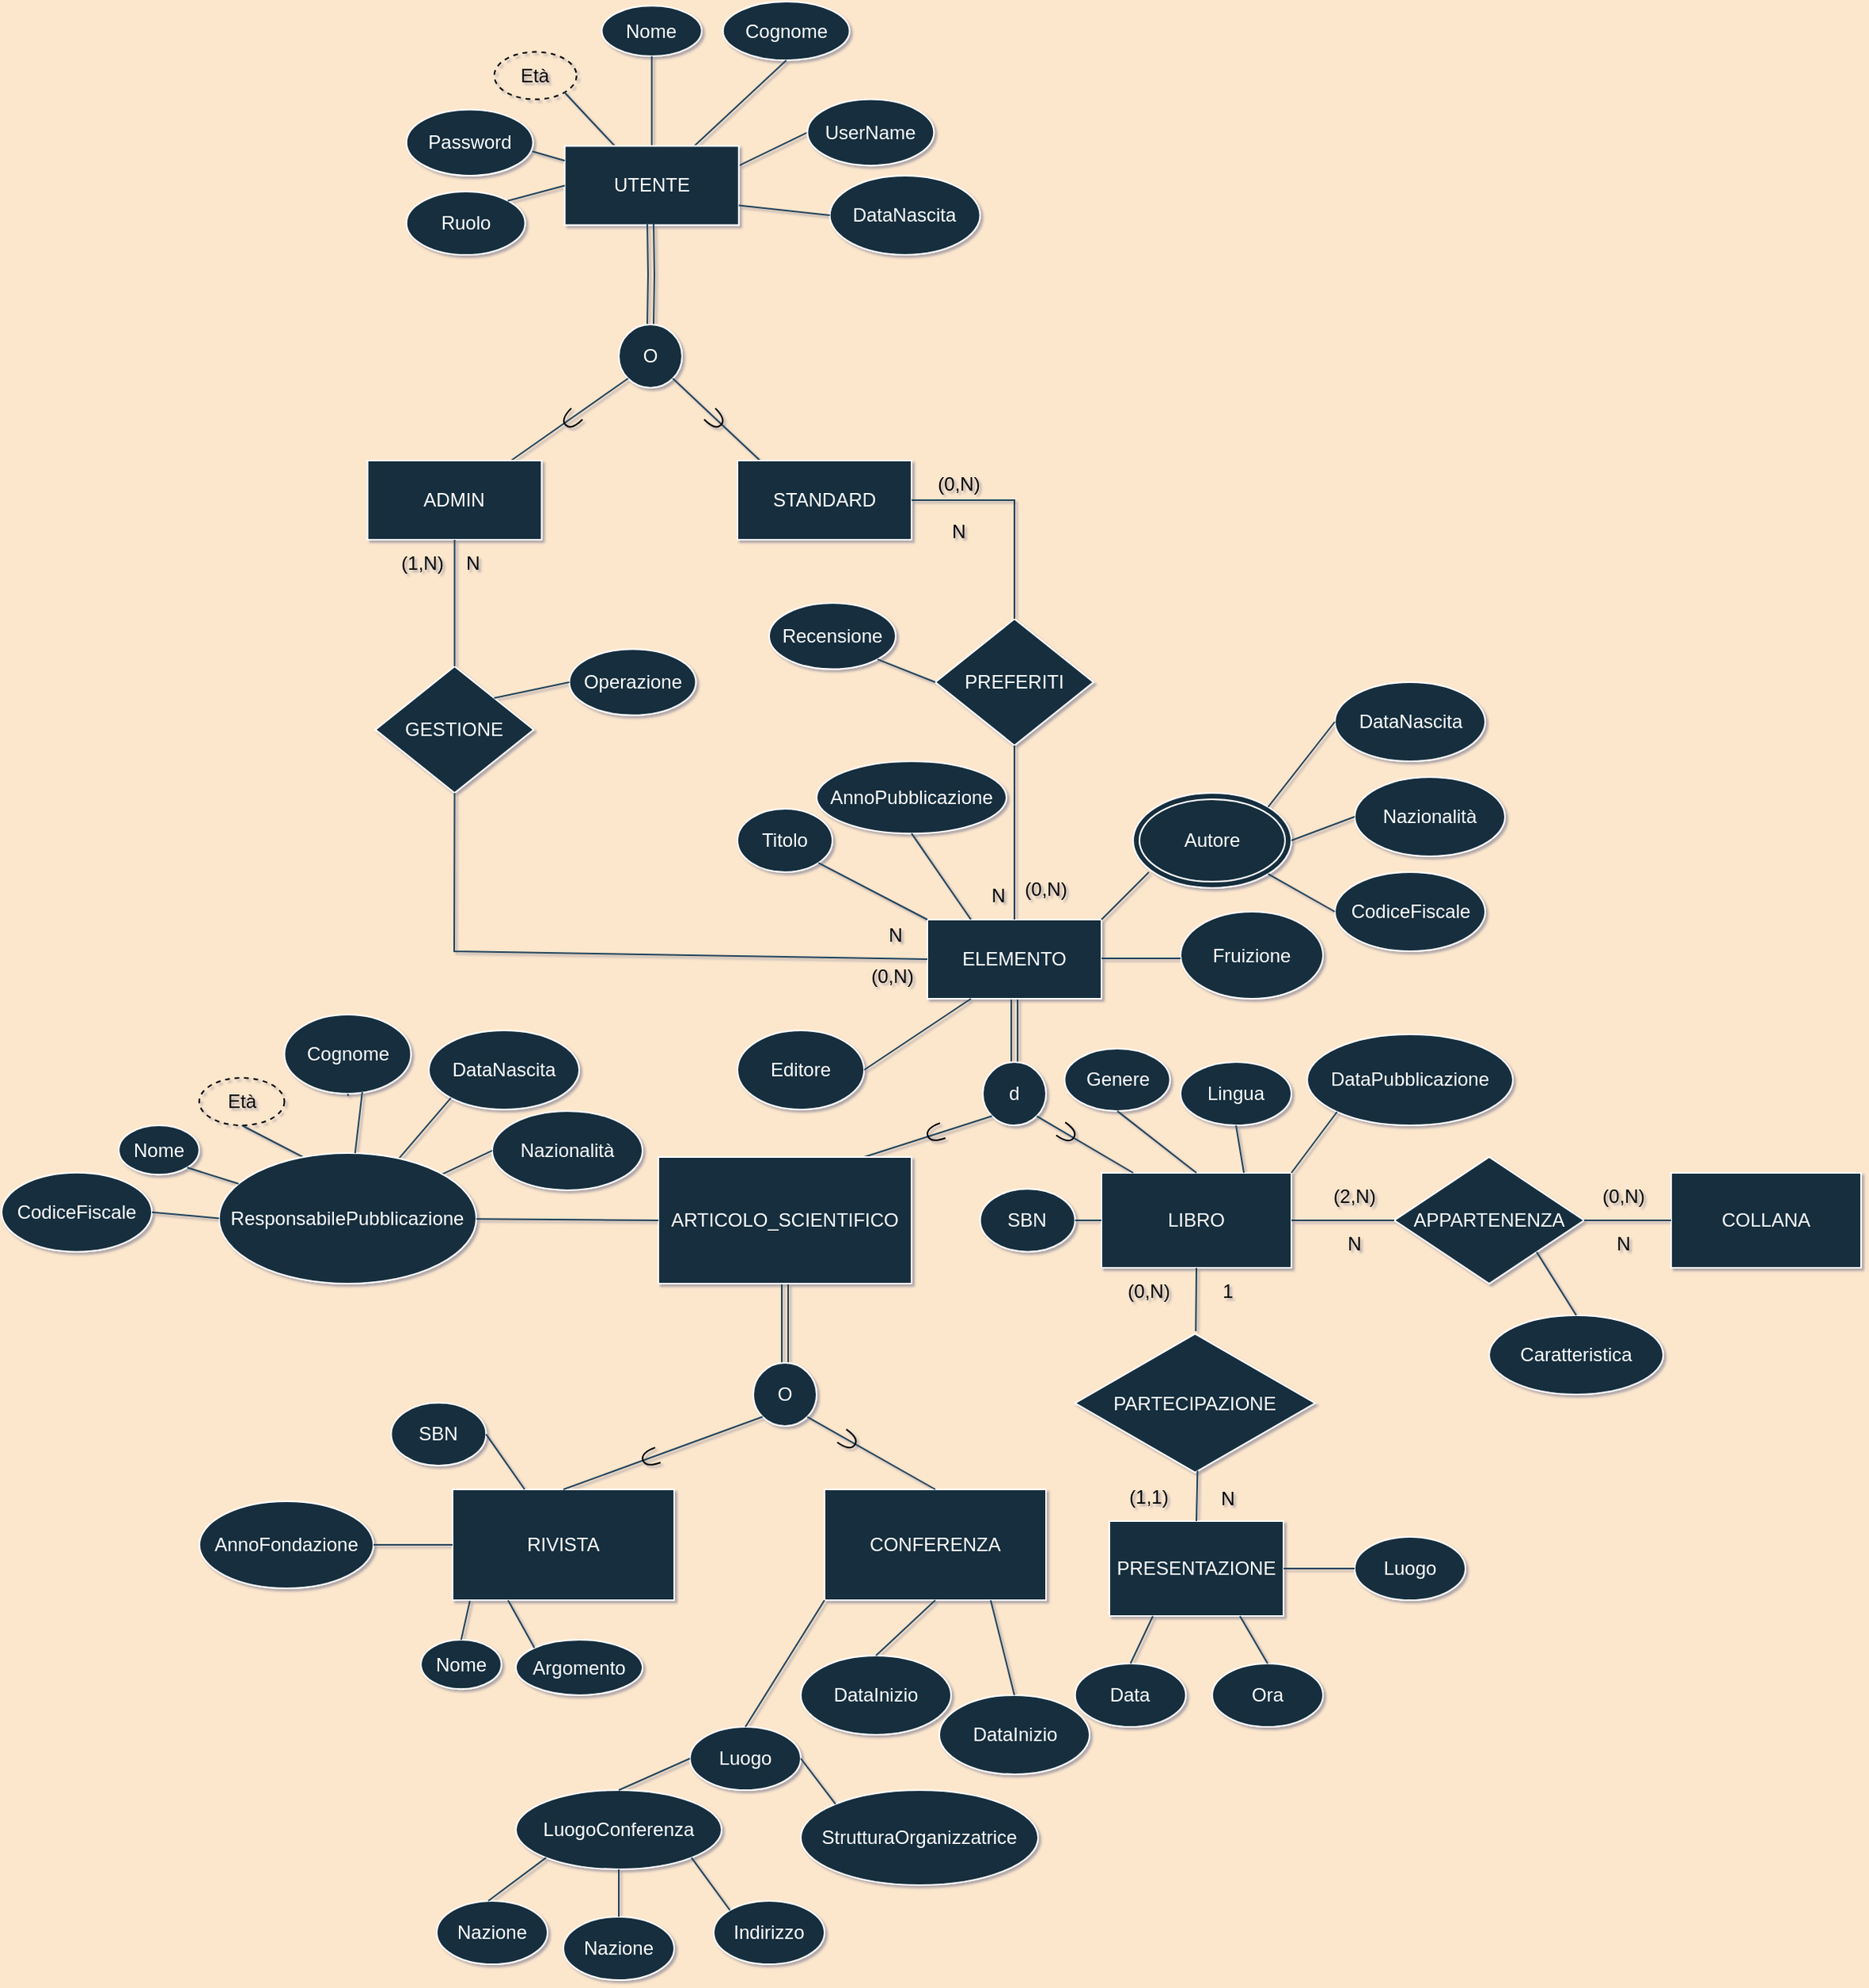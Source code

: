 <mxfile version="20.6.0" type="github">
  <diagram id="M-CdDoBV60Qnlm4ifn4K" name="Pagina-1">
    <mxGraphModel dx="2309" dy="1780" grid="1" gridSize="10" guides="1" tooltips="1" connect="1" arrows="1" fold="1" page="1" pageScale="1" pageWidth="827" pageHeight="1169" background="#FCE7CD" math="0" shadow="1">
      <root>
        <mxCell id="0" />
        <mxCell id="1" parent="0" />
        <mxCell id="KIYsPXz1NXXI_963rC55-44" style="edgeStyle=orthogonalEdgeStyle;shape=link;rounded=0;orthogonalLoop=1;jettySize=auto;html=1;exitX=0.5;exitY=1;exitDx=0;exitDy=0;labelBackgroundColor=#FCE7CD;strokeColor=#23445D;" parent="1" source="KIYsPXz1NXXI_963rC55-1" edge="1">
          <mxGeometry relative="1" as="geometry">
            <mxPoint x="80" y="230.0" as="targetPoint" />
          </mxGeometry>
        </mxCell>
        <mxCell id="KIYsPXz1NXXI_963rC55-1" value="ELEMENTO" style="rounded=0;whiteSpace=wrap;html=1;fillColor=#182E3E;strokeColor=#FFFFFF;fontColor=#FFFFFF;" parent="1" vertex="1">
          <mxGeometry x="25" y="140" width="110" height="50" as="geometry" />
        </mxCell>
        <mxCell id="KIYsPXz1NXXI_963rC55-2" value="ARTICOLO_SCIENTIFICO" style="rounded=0;whiteSpace=wrap;html=1;fillColor=#182E3E;strokeColor=#FFFFFF;fontColor=#FFFFFF;" parent="1" vertex="1">
          <mxGeometry x="-145" y="290" width="160" height="80" as="geometry" />
        </mxCell>
        <mxCell id="KIYsPXz1NXXI_963rC55-3" value="LIBRO" style="rounded=0;whiteSpace=wrap;html=1;fillColor=#182E3E;strokeColor=#FFFFFF;fontColor=#FFFFFF;" parent="1" vertex="1">
          <mxGeometry x="135" y="300" width="120" height="60" as="geometry" />
        </mxCell>
        <mxCell id="KIYsPXz1NXXI_963rC55-4" value="Titolo" style="ellipse;whiteSpace=wrap;html=1;fillColor=#182E3E;strokeColor=#FFFFFF;fontColor=#FFFFFF;" parent="1" vertex="1">
          <mxGeometry x="-95" y="70" width="60" height="40" as="geometry" />
        </mxCell>
        <mxCell id="KIYsPXz1NXXI_963rC55-8" value="" style="endArrow=none;html=1;rounded=0;exitX=1;exitY=1;exitDx=0;exitDy=0;labelBackgroundColor=#FCE7CD;strokeColor=#23445D;entryX=0;entryY=0;entryDx=0;entryDy=0;" parent="1" source="KIYsPXz1NXXI_963rC55-4" target="KIYsPXz1NXXI_963rC55-1" edge="1">
          <mxGeometry width="50" height="50" relative="1" as="geometry">
            <mxPoint x="35" y="120" as="sourcePoint" />
            <mxPoint x="85" y="70" as="targetPoint" />
          </mxGeometry>
        </mxCell>
        <mxCell id="KIYsPXz1NXXI_963rC55-9" value="AnnoPubblicazione" style="ellipse;whiteSpace=wrap;html=1;fillColor=#182E3E;strokeColor=#FFFFFF;fontColor=#FFFFFF;" parent="1" vertex="1">
          <mxGeometry x="-45" y="40" width="120" height="45.58" as="geometry" />
        </mxCell>
        <mxCell id="KIYsPXz1NXXI_963rC55-11" value="" style="endArrow=none;html=1;rounded=0;entryX=0.5;entryY=1;entryDx=0;entryDy=0;labelBackgroundColor=#FCE7CD;strokeColor=#23445D;exitX=0.25;exitY=0;exitDx=0;exitDy=0;" parent="1" source="KIYsPXz1NXXI_963rC55-1" target="KIYsPXz1NXXI_963rC55-9" edge="1">
          <mxGeometry width="50" height="50" relative="1" as="geometry">
            <mxPoint x="75" y="140" as="sourcePoint" />
            <mxPoint x="125" y="90" as="targetPoint" />
          </mxGeometry>
        </mxCell>
        <mxCell id="KIYsPXz1NXXI_963rC55-12" value="Autore" style="ellipse;shape=doubleEllipse;whiteSpace=wrap;html=1;fillColor=#182E3E;strokeColor=#FFFFFF;fontColor=#FFFFFF;" parent="1" vertex="1">
          <mxGeometry x="155" y="60" width="100" height="60" as="geometry" />
        </mxCell>
        <mxCell id="KIYsPXz1NXXI_963rC55-13" value="" style="endArrow=none;html=1;rounded=0;labelBackgroundColor=#FCE7CD;strokeColor=#23445D;" parent="1" edge="1">
          <mxGeometry width="50" height="50" relative="1" as="geometry">
            <mxPoint x="135" y="140" as="sourcePoint" />
            <mxPoint x="165" y="110" as="targetPoint" />
          </mxGeometry>
        </mxCell>
        <mxCell id="KIYsPXz1NXXI_963rC55-14" value="Nome" style="ellipse;whiteSpace=wrap;html=1;fillColor=#182E3E;strokeColor=#FFFFFF;fontColor=#FFFFFF;" parent="1" vertex="1">
          <mxGeometry x="-180.74" y="-437.34" width="63.16" height="31.79" as="geometry" />
        </mxCell>
        <mxCell id="KIYsPXz1NXXI_963rC55-15" value="" style="endArrow=none;html=1;rounded=0;exitX=0.5;exitY=1;exitDx=0;exitDy=0;labelBackgroundColor=#FCE7CD;strokeColor=#23445D;" parent="1" source="KIYsPXz1NXXI_963rC55-14" target="_2MecV2IiAmUGZykWip9-86" edge="1">
          <mxGeometry width="50" height="50" relative="1" as="geometry">
            <mxPoint x="-110.17" y="-415.84" as="sourcePoint" />
            <mxPoint x="-165.607" y="-357.004" as="targetPoint" />
          </mxGeometry>
        </mxCell>
        <mxCell id="KIYsPXz1NXXI_963rC55-16" value="Cognome" style="ellipse;whiteSpace=wrap;html=1;fillColor=#182E3E;strokeColor=#FFFFFF;fontColor=#FFFFFF;" parent="1" vertex="1">
          <mxGeometry x="-104.16" y="-440" width="80" height="37.11" as="geometry" />
        </mxCell>
        <mxCell id="KIYsPXz1NXXI_963rC55-19" value="" style="endArrow=none;html=1;rounded=0;entryX=0.5;entryY=1;entryDx=0;entryDy=0;labelBackgroundColor=#FCE7CD;strokeColor=#23445D;" parent="1" source="_2MecV2IiAmUGZykWip9-86" target="KIYsPXz1NXXI_963rC55-16" edge="1">
          <mxGeometry width="50" height="50" relative="1" as="geometry">
            <mxPoint x="-143.671" y="-355.489" as="sourcePoint" />
            <mxPoint x="-79.34" y="-397" as="targetPoint" />
          </mxGeometry>
        </mxCell>
        <mxCell id="KIYsPXz1NXXI_963rC55-20" value="Editore" style="ellipse;whiteSpace=wrap;html=1;fillColor=#182E3E;strokeColor=#FFFFFF;fontColor=#FFFFFF;" parent="1" vertex="1">
          <mxGeometry x="-95" y="210" width="80" height="50" as="geometry" />
        </mxCell>
        <mxCell id="KIYsPXz1NXXI_963rC55-22" value="" style="endArrow=none;html=1;rounded=0;exitX=1;exitY=0.5;exitDx=0;exitDy=0;entryX=0.25;entryY=1;entryDx=0;entryDy=0;labelBackgroundColor=#FCE7CD;strokeColor=#23445D;" parent="1" source="KIYsPXz1NXXI_963rC55-20" target="KIYsPXz1NXXI_963rC55-1" edge="1">
          <mxGeometry width="50" height="50" relative="1" as="geometry">
            <mxPoint x="155" y="210" as="sourcePoint" />
            <mxPoint x="205" y="160" as="targetPoint" />
          </mxGeometry>
        </mxCell>
        <mxCell id="KIYsPXz1NXXI_963rC55-23" value="Fruizione" style="ellipse;whiteSpace=wrap;html=1;fillColor=#182E3E;strokeColor=#FFFFFF;fontColor=#FFFFFF;" parent="1" vertex="1">
          <mxGeometry x="185" y="135" width="90" height="55" as="geometry" />
        </mxCell>
        <mxCell id="KIYsPXz1NXXI_963rC55-24" value="" style="endArrow=none;html=1;rounded=0;exitX=1;exitY=0.5;exitDx=0;exitDy=0;entryX=0;entryY=0.5;entryDx=0;entryDy=0;labelBackgroundColor=#FCE7CD;strokeColor=#23445D;" parent="1" edge="1">
          <mxGeometry width="50" height="50" relative="1" as="geometry">
            <mxPoint x="135" y="164.5" as="sourcePoint" />
            <mxPoint x="185" y="164.5" as="targetPoint" />
          </mxGeometry>
        </mxCell>
        <mxCell id="KIYsPXz1NXXI_963rC55-25" value="DataPubblicazione" style="ellipse;whiteSpace=wrap;html=1;fillColor=#182E3E;strokeColor=#FFFFFF;fontColor=#FFFFFF;" parent="1" vertex="1">
          <mxGeometry x="265" y="212.5" width="130" height="57.5" as="geometry" />
        </mxCell>
        <mxCell id="KIYsPXz1NXXI_963rC55-27" value="Luogo" style="ellipse;whiteSpace=wrap;html=1;fillColor=#182E3E;strokeColor=#FFFFFF;fontColor=#FFFFFF;" parent="1" vertex="1">
          <mxGeometry x="295" y="530" width="70" height="40" as="geometry" />
        </mxCell>
        <mxCell id="KIYsPXz1NXXI_963rC55-29" value="COLLANA" style="rounded=0;whiteSpace=wrap;html=1;fillColor=#182E3E;strokeColor=#FFFFFF;fontColor=#FFFFFF;" parent="1" vertex="1">
          <mxGeometry x="495" y="300" width="120" height="60" as="geometry" />
        </mxCell>
        <mxCell id="KIYsPXz1NXXI_963rC55-30" value="APPARTENENZA" style="rhombus;whiteSpace=wrap;html=1;fillColor=#182E3E;strokeColor=#FFFFFF;fontColor=#FFFFFF;" parent="1" vertex="1">
          <mxGeometry x="320" y="290" width="120" height="80" as="geometry" />
        </mxCell>
        <mxCell id="KIYsPXz1NXXI_963rC55-31" value="" style="endArrow=none;html=1;rounded=0;entryX=0;entryY=0.5;entryDx=0;entryDy=0;exitX=1;exitY=0.5;exitDx=0;exitDy=0;labelBackgroundColor=#FCE7CD;strokeColor=#23445D;fontColor=#000000;" parent="1" source="KIYsPXz1NXXI_963rC55-3" target="KIYsPXz1NXXI_963rC55-30" edge="1">
          <mxGeometry width="50" height="50" relative="1" as="geometry">
            <mxPoint x="155" y="340" as="sourcePoint" />
            <mxPoint x="205" y="290" as="targetPoint" />
          </mxGeometry>
        </mxCell>
        <mxCell id="KIYsPXz1NXXI_963rC55-33" value="N" style="text;html=1;strokeColor=none;fillColor=none;align=center;verticalAlign=middle;whiteSpace=wrap;rounded=0;fontColor=#000000;" parent="1" vertex="1">
          <mxGeometry x="435" y="330" width="60" height="30" as="geometry" />
        </mxCell>
        <mxCell id="KIYsPXz1NXXI_963rC55-34" value="N" style="text;html=1;strokeColor=none;fillColor=none;align=center;verticalAlign=middle;whiteSpace=wrap;rounded=0;fontColor=#000000;" parent="1" vertex="1">
          <mxGeometry x="265" y="330" width="60" height="30" as="geometry" />
        </mxCell>
        <mxCell id="KIYsPXz1NXXI_963rC55-37" value="(2,N)" style="text;html=1;strokeColor=none;fillColor=none;align=center;verticalAlign=middle;whiteSpace=wrap;rounded=0;fontColor=#000000;" parent="1" vertex="1">
          <mxGeometry x="265" y="300" width="60" height="30" as="geometry" />
        </mxCell>
        <mxCell id="KIYsPXz1NXXI_963rC55-38" value="(0,N)" style="text;html=1;strokeColor=none;fillColor=none;align=center;verticalAlign=middle;whiteSpace=wrap;rounded=0;fontColor=#000000;" parent="1" vertex="1">
          <mxGeometry x="435" y="300" width="60" height="30" as="geometry" />
        </mxCell>
        <mxCell id="KIYsPXz1NXXI_963rC55-40" value="PRESENTAZIONE" style="rounded=0;whiteSpace=wrap;html=1;fillColor=#182E3E;strokeColor=#FFFFFF;fontColor=#FFFFFF;" parent="1" vertex="1">
          <mxGeometry x="140" y="520" width="110" height="60" as="geometry" />
        </mxCell>
        <mxCell id="KIYsPXz1NXXI_963rC55-41" value="Data" style="ellipse;whiteSpace=wrap;html=1;fillColor=#182E3E;strokeColor=#FFFFFF;fontColor=#FFFFFF;" parent="1" vertex="1">
          <mxGeometry x="118.34" y="610" width="70" height="40" as="geometry" />
        </mxCell>
        <mxCell id="KIYsPXz1NXXI_963rC55-42" value="" style="endArrow=none;html=1;rounded=0;entryX=0;entryY=0.5;entryDx=0;entryDy=0;exitX=1;exitY=0.5;exitDx=0;exitDy=0;labelBackgroundColor=#FCE7CD;strokeColor=#23445D;fontColor=#000000;" parent="1" source="KIYsPXz1NXXI_963rC55-40" target="KIYsPXz1NXXI_963rC55-27" edge="1">
          <mxGeometry width="50" height="50" relative="1" as="geometry">
            <mxPoint x="175" y="510" as="sourcePoint" />
            <mxPoint x="225" y="460" as="targetPoint" />
          </mxGeometry>
        </mxCell>
        <mxCell id="KIYsPXz1NXXI_963rC55-43" value="" style="endArrow=none;html=1;rounded=0;exitX=0.5;exitY=0;exitDx=0;exitDy=0;entryX=0.25;entryY=1;entryDx=0;entryDy=0;labelBackgroundColor=#FCE7CD;strokeColor=#23445D;" parent="1" source="KIYsPXz1NXXI_963rC55-41" target="KIYsPXz1NXXI_963rC55-40" edge="1">
          <mxGeometry width="50" height="50" relative="1" as="geometry">
            <mxPoint x="175" y="510" as="sourcePoint" />
            <mxPoint x="225" y="460" as="targetPoint" />
          </mxGeometry>
        </mxCell>
        <mxCell id="KIYsPXz1NXXI_963rC55-45" value="d" style="ellipse;whiteSpace=wrap;html=1;aspect=fixed;fillColor=#182E3E;strokeColor=#FFFFFF;fontColor=#FFFFFF;" parent="1" vertex="1">
          <mxGeometry x="60" y="230" width="40" height="40" as="geometry" />
        </mxCell>
        <mxCell id="KIYsPXz1NXXI_963rC55-66" value="" style="endArrow=none;html=1;rounded=0;entryX=1;entryY=1;entryDx=0;entryDy=0;exitX=0.167;exitY=0;exitDx=0;exitDy=0;startArrow=none;exitPerimeter=0;labelBackgroundColor=#FCE7CD;strokeColor=#23445D;" parent="1" source="KIYsPXz1NXXI_963rC55-3" target="KIYsPXz1NXXI_963rC55-45" edge="1">
          <mxGeometry width="50" height="50" relative="1" as="geometry">
            <mxPoint x="-15" y="290" as="sourcePoint" />
            <mxPoint x="35" y="240" as="targetPoint" />
          </mxGeometry>
        </mxCell>
        <mxCell id="KIYsPXz1NXXI_963rC55-68" value="" style="endArrow=none;html=1;rounded=0;entryX=0;entryY=1;entryDx=0;entryDy=0;labelBackgroundColor=#FCE7CD;strokeColor=#23445D;" parent="1" target="KIYsPXz1NXXI_963rC55-45" edge="1">
          <mxGeometry width="50" height="50" relative="1" as="geometry">
            <mxPoint x="-15" y="290" as="sourcePoint" />
            <mxPoint x="65.858" y="264.142" as="targetPoint" />
          </mxGeometry>
        </mxCell>
        <mxCell id="KIYsPXz1NXXI_963rC55-75" value="PARTECIPAZIONE" style="html=1;whiteSpace=wrap;aspect=fixed;shape=isoRectangle;fillColor=#182E3E;strokeColor=#FFFFFF;fontColor=#FFFFFF;" parent="1" vertex="1">
          <mxGeometry x="118.34" y="400" width="151.66" height="91" as="geometry" />
        </mxCell>
        <mxCell id="KIYsPXz1NXXI_963rC55-76" value="" style="endArrow=none;html=1;rounded=0;entryX=0.5;entryY=1;entryDx=0;entryDy=0;labelBackgroundColor=#FCE7CD;strokeColor=#23445D;fontColor=#000000;" parent="1" source="KIYsPXz1NXXI_963rC55-75" target="KIYsPXz1NXXI_963rC55-3" edge="1">
          <mxGeometry width="50" height="50" relative="1" as="geometry">
            <mxPoint x="25" y="370" as="sourcePoint" />
            <mxPoint x="75" y="320" as="targetPoint" />
          </mxGeometry>
        </mxCell>
        <mxCell id="KIYsPXz1NXXI_963rC55-78" value="" style="endArrow=none;html=1;rounded=0;entryX=0.51;entryY=0.968;entryDx=0;entryDy=0;entryPerimeter=0;exitX=0.5;exitY=0;exitDx=0;exitDy=0;labelBackgroundColor=#FCE7CD;strokeColor=#23445D;fontColor=#000000;" parent="1" source="KIYsPXz1NXXI_963rC55-40" target="KIYsPXz1NXXI_963rC55-75" edge="1">
          <mxGeometry width="50" height="50" relative="1" as="geometry">
            <mxPoint x="25" y="510" as="sourcePoint" />
            <mxPoint x="75" y="460" as="targetPoint" />
          </mxGeometry>
        </mxCell>
        <mxCell id="KIYsPXz1NXXI_963rC55-79" value="N" style="text;html=1;strokeColor=none;fillColor=none;align=center;verticalAlign=middle;whiteSpace=wrap;rounded=0;fontColor=#000000;" parent="1" vertex="1">
          <mxGeometry x="185" y="491" width="60" height="30" as="geometry" />
        </mxCell>
        <mxCell id="KIYsPXz1NXXI_963rC55-80" value="1" style="text;html=1;strokeColor=none;fillColor=none;align=center;verticalAlign=middle;whiteSpace=wrap;rounded=0;fontColor=#000000;" parent="1" vertex="1">
          <mxGeometry x="185" y="360" width="60" height="30" as="geometry" />
        </mxCell>
        <mxCell id="KIYsPXz1NXXI_963rC55-81" value="(0,N)" style="text;html=1;strokeColor=none;fillColor=none;align=center;verticalAlign=middle;whiteSpace=wrap;rounded=0;fontColor=#000000;" parent="1" vertex="1">
          <mxGeometry x="135" y="360" width="60" height="30" as="geometry" />
        </mxCell>
        <mxCell id="KIYsPXz1NXXI_963rC55-82" value="(1,1)" style="text;html=1;strokeColor=none;fillColor=none;align=center;verticalAlign=middle;whiteSpace=wrap;rounded=0;fontColor=#000000;" parent="1" vertex="1">
          <mxGeometry x="135" y="490" width="60" height="30" as="geometry" />
        </mxCell>
        <mxCell id="KIYsPXz1NXXI_963rC55-83" value="" style="endArrow=none;html=1;rounded=0;entryX=0;entryY=1;entryDx=0;entryDy=0;labelBackgroundColor=#FCE7CD;strokeColor=#23445D;exitX=1;exitY=0;exitDx=0;exitDy=0;" parent="1" source="KIYsPXz1NXXI_963rC55-3" target="KIYsPXz1NXXI_963rC55-25" edge="1">
          <mxGeometry width="50" height="50" relative="1" as="geometry">
            <mxPoint x="209" y="300" as="sourcePoint" />
            <mxPoint x="259" y="250" as="targetPoint" />
          </mxGeometry>
        </mxCell>
        <mxCell id="KIYsPXz1NXXI_963rC55-84" value="DataNascita" style="ellipse;whiteSpace=wrap;html=1;fillColor=#182E3E;strokeColor=#FFFFFF;fontColor=#FFFFFF;" parent="1" vertex="1">
          <mxGeometry x="282.5" y="-10" width="95" height="50" as="geometry" />
        </mxCell>
        <mxCell id="KIYsPXz1NXXI_963rC55-86" value="" style="endArrow=none;html=1;rounded=0;exitX=1;exitY=0.25;exitDx=0;exitDy=0;labelBackgroundColor=#FCE7CD;strokeColor=#23445D;entryX=0;entryY=0.5;entryDx=0;entryDy=0;" parent="1" source="_2MecV2IiAmUGZykWip9-86" target="_2MecV2IiAmUGZykWip9-87" edge="1">
          <mxGeometry width="50" height="50" relative="1" as="geometry">
            <mxPoint x="-123.985" y="-348.213" as="sourcePoint" />
            <mxPoint x="-72.5" y="-388.21" as="targetPoint" />
          </mxGeometry>
        </mxCell>
        <mxCell id="KIYsPXz1NXXI_963rC55-87" value="CodiceFiscale" style="ellipse;whiteSpace=wrap;html=1;fillColor=#182E3E;strokeColor=#FFFFFF;fontColor=#FFFFFF;" parent="1" vertex="1">
          <mxGeometry x="282.5" y="110" width="95" height="50" as="geometry" />
        </mxCell>
        <mxCell id="KIYsPXz1NXXI_963rC55-88" value="" style="endArrow=none;html=1;rounded=0;entryX=0;entryY=0.5;entryDx=0;entryDy=0;exitX=1;exitY=1;exitDx=0;exitDy=0;labelBackgroundColor=#FCE7CD;strokeColor=#23445D;" parent="1" source="KIYsPXz1NXXI_963rC55-12" target="KIYsPXz1NXXI_963rC55-87" edge="1">
          <mxGeometry width="50" height="50" relative="1" as="geometry">
            <mxPoint x="215" y="230" as="sourcePoint" />
            <mxPoint x="265" y="180" as="targetPoint" />
          </mxGeometry>
        </mxCell>
        <mxCell id="HXUEYXObNeZ3FaIWYVhp-1" value="" style="endArrow=none;html=1;rounded=0;entryX=0;entryY=0.5;entryDx=0;entryDy=0;labelBackgroundColor=#FCE7CD;strokeColor=#23445D;fontColor=#000000;" parent="1" source="KIYsPXz1NXXI_963rC55-30" target="KIYsPXz1NXXI_963rC55-29" edge="1">
          <mxGeometry width="50" height="50" relative="1" as="geometry">
            <mxPoint x="335" y="390" as="sourcePoint" />
            <mxPoint x="385" y="340" as="targetPoint" />
          </mxGeometry>
        </mxCell>
        <mxCell id="_2MecV2IiAmUGZykWip9-1" value="Nazionalità" style="ellipse;whiteSpace=wrap;html=1;strokeColor=#FFFFFF;fontColor=#FFFFFF;fillColor=#182E3E;" parent="1" vertex="1">
          <mxGeometry x="295" y="50" width="95" height="50" as="geometry" />
        </mxCell>
        <mxCell id="_2MecV2IiAmUGZykWip9-5" value="" style="endArrow=none;html=1;rounded=0;strokeColor=#23445D;entryX=0;entryY=0.5;entryDx=0;entryDy=0;exitX=1;exitY=0.5;exitDx=0;exitDy=0;" parent="1" source="KIYsPXz1NXXI_963rC55-12" target="_2MecV2IiAmUGZykWip9-1" edge="1">
          <mxGeometry width="50" height="50" relative="1" as="geometry">
            <mxPoint x="145" y="90" as="sourcePoint" />
            <mxPoint x="195" y="40" as="targetPoint" />
          </mxGeometry>
        </mxCell>
        <mxCell id="_2MecV2IiAmUGZykWip9-6" value="&lt;font color=&quot;#000000&quot;&gt;Età&lt;/font&gt;" style="ellipse;whiteSpace=wrap;html=1;align=center;dashed=1;strokeColor=#000000;fontColor=#FFFFFF;fillColor=none;" parent="1" vertex="1">
          <mxGeometry x="-248.66" y="-408.21" width="52" height="30" as="geometry" />
        </mxCell>
        <mxCell id="_2MecV2IiAmUGZykWip9-7" value="" style="endArrow=none;html=1;rounded=0;strokeColor=#23445D;fontColor=#000000;exitX=1;exitY=1;exitDx=0;exitDy=0;" parent="1" source="_2MecV2IiAmUGZykWip9-6" target="_2MecV2IiAmUGZykWip9-86" edge="1">
          <mxGeometry width="50" height="50" relative="1" as="geometry">
            <mxPoint x="-269.34" y="-267" as="sourcePoint" />
            <mxPoint x="-194.695" y="-348.213" as="targetPoint" />
          </mxGeometry>
        </mxCell>
        <mxCell id="_2MecV2IiAmUGZykWip9-8" value="" style="shape=requiredInterface;html=1;verticalLabelPosition=bottom;sketch=0;strokeColor=#000000;fontColor=#000000;fillColor=none;rotation=35;" parent="1" vertex="1">
          <mxGeometry x="108.34" y="270" width="10" height="10" as="geometry" />
        </mxCell>
        <mxCell id="_2MecV2IiAmUGZykWip9-9" value="" style="shape=requiredInterface;html=1;verticalLabelPosition=bottom;sketch=0;strokeColor=#000000;fontColor=#000000;fillColor=none;rotation=-200;" parent="1" vertex="1">
          <mxGeometry x="25.0" y="270" width="10" height="10" as="geometry" />
        </mxCell>
        <mxCell id="_2MecV2IiAmUGZykWip9-11" value="Lingua" style="ellipse;whiteSpace=wrap;html=1;fillColor=#182E3E;strokeColor=#FFFFFF;fontColor=#FFFFFF;" parent="1" vertex="1">
          <mxGeometry x="185" y="230" width="70" height="40" as="geometry" />
        </mxCell>
        <mxCell id="_2MecV2IiAmUGZykWip9-12" value="" style="endArrow=none;html=1;rounded=0;strokeColor=#23445D;fontColor=#000000;entryX=0.5;entryY=1;entryDx=0;entryDy=0;exitX=0.75;exitY=0;exitDx=0;exitDy=0;" parent="1" source="KIYsPXz1NXXI_963rC55-3" target="_2MecV2IiAmUGZykWip9-11" edge="1">
          <mxGeometry width="50" height="50" relative="1" as="geometry">
            <mxPoint x="175" y="340" as="sourcePoint" />
            <mxPoint x="225" y="290" as="targetPoint" />
          </mxGeometry>
        </mxCell>
        <mxCell id="_2MecV2IiAmUGZykWip9-13" value="Genere" style="ellipse;whiteSpace=wrap;html=1;fillColor=#182E3E;strokeColor=#FFFFFF;fontColor=#FFFFFF;" parent="1" vertex="1">
          <mxGeometry x="111.68" y="221.56" width="66.66" height="39.38" as="geometry" />
        </mxCell>
        <mxCell id="_2MecV2IiAmUGZykWip9-14" value="" style="endArrow=none;html=1;rounded=0;strokeColor=#23445D;fontColor=#000000;entryX=0.5;entryY=1;entryDx=0;entryDy=0;exitX=0.5;exitY=0;exitDx=0;exitDy=0;" parent="1" source="KIYsPXz1NXXI_963rC55-3" target="_2MecV2IiAmUGZykWip9-13" edge="1">
          <mxGeometry width="50" height="50" relative="1" as="geometry">
            <mxPoint x="175" y="340" as="sourcePoint" />
            <mxPoint x="225" y="290" as="targetPoint" />
          </mxGeometry>
        </mxCell>
        <mxCell id="_2MecV2IiAmUGZykWip9-15" value="SBN" style="ellipse;whiteSpace=wrap;html=1;fillColor=#182E3E;strokeColor=#FFFFFF;fontColor=#FFFFFF;" parent="1" vertex="1">
          <mxGeometry x="58.34" y="310.16" width="60" height="39.69" as="geometry" />
        </mxCell>
        <mxCell id="_2MecV2IiAmUGZykWip9-17" value="" style="endArrow=none;html=1;rounded=0;strokeColor=#23445D;fontColor=#000000;exitX=1;exitY=0.5;exitDx=0;exitDy=0;entryX=0;entryY=0.5;entryDx=0;entryDy=0;" parent="1" source="_2MecV2IiAmUGZykWip9-15" target="KIYsPXz1NXXI_963rC55-3" edge="1">
          <mxGeometry width="50" height="50" relative="1" as="geometry">
            <mxPoint x="175" y="340" as="sourcePoint" />
            <mxPoint x="225" y="290" as="targetPoint" />
          </mxGeometry>
        </mxCell>
        <mxCell id="_2MecV2IiAmUGZykWip9-18" value="Ora" style="ellipse;whiteSpace=wrap;html=1;fillColor=#182E3E;strokeColor=#FFFFFF;fontColor=#FFFFFF;" parent="1" vertex="1">
          <mxGeometry x="205" y="610" width="70" height="40" as="geometry" />
        </mxCell>
        <mxCell id="_2MecV2IiAmUGZykWip9-19" value="" style="endArrow=none;html=1;rounded=0;exitX=0.5;exitY=0;exitDx=0;exitDy=0;entryX=0.75;entryY=1;entryDx=0;entryDy=0;labelBackgroundColor=#FCE7CD;strokeColor=#23445D;" parent="1" source="_2MecV2IiAmUGZykWip9-18" target="KIYsPXz1NXXI_963rC55-40" edge="1">
          <mxGeometry width="50" height="50" relative="1" as="geometry">
            <mxPoint x="261.66" y="510" as="sourcePoint" />
            <mxPoint x="254.16" y="580" as="targetPoint" />
          </mxGeometry>
        </mxCell>
        <mxCell id="_2MecV2IiAmUGZykWip9-35" style="edgeStyle=orthogonalEdgeStyle;shape=link;rounded=0;orthogonalLoop=1;jettySize=auto;html=1;exitX=0.5;exitY=1;exitDx=0;exitDy=0;strokeColor=#23445D;fontColor=#000000;" parent="1" source="_2MecV2IiAmUGZykWip9-21" target="_2MecV2IiAmUGZykWip9-30" edge="1">
          <mxGeometry relative="1" as="geometry">
            <mxPoint x="-65.143" y="420" as="targetPoint" />
          </mxGeometry>
        </mxCell>
        <mxCell id="_2MecV2IiAmUGZykWip9-21" value="ARTICOLO_SCIENTIFICO" style="rounded=0;whiteSpace=wrap;html=1;fillColor=#182E3E;strokeColor=#FFFFFF;fontColor=#FFFFFF;" parent="1" vertex="1">
          <mxGeometry x="-145" y="290" width="160" height="80" as="geometry" />
        </mxCell>
        <mxCell id="_2MecV2IiAmUGZykWip9-22" value="RIVISTA" style="rounded=0;whiteSpace=wrap;html=1;fillColor=#182E3E;strokeColor=#FFFFFF;fontColor=#FFFFFF;" parent="1" vertex="1">
          <mxGeometry x="-275" y="500" width="140" height="70" as="geometry" />
        </mxCell>
        <mxCell id="_2MecV2IiAmUGZykWip9-23" value="CONFERENZA" style="rounded=0;whiteSpace=wrap;html=1;fillColor=#182E3E;strokeColor=#FFFFFF;fontColor=#FFFFFF;" parent="1" vertex="1">
          <mxGeometry x="-40" y="500" width="140" height="70" as="geometry" />
        </mxCell>
        <mxCell id="_2MecV2IiAmUGZykWip9-30" value="O" style="ellipse;whiteSpace=wrap;html=1;aspect=fixed;fillColor=#182E3E;strokeColor=#FFFFFF;fontColor=#FFFFFF;" parent="1" vertex="1">
          <mxGeometry x="-85.0" y="420" width="40" height="40" as="geometry" />
        </mxCell>
        <mxCell id="_2MecV2IiAmUGZykWip9-31" value="" style="endArrow=none;html=1;rounded=0;entryX=1;entryY=1;entryDx=0;entryDy=0;exitX=0.5;exitY=0;exitDx=0;exitDy=0;startArrow=none;labelBackgroundColor=#FCE7CD;strokeColor=#23445D;" parent="1" source="_2MecV2IiAmUGZykWip9-23" target="_2MecV2IiAmUGZykWip9-30" edge="1">
          <mxGeometry width="50" height="50" relative="1" as="geometry">
            <mxPoint x="5.0" y="471" as="sourcePoint" />
            <mxPoint x="-115.04" y="411" as="targetPoint" />
          </mxGeometry>
        </mxCell>
        <mxCell id="_2MecV2IiAmUGZykWip9-32" value="" style="endArrow=none;html=1;rounded=0;entryX=0;entryY=1;entryDx=0;entryDy=0;labelBackgroundColor=#FCE7CD;strokeColor=#23445D;exitX=0.5;exitY=0;exitDx=0;exitDy=0;" parent="1" source="_2MecV2IiAmUGZykWip9-22" target="_2MecV2IiAmUGZykWip9-30" edge="1">
          <mxGeometry width="50" height="50" relative="1" as="geometry">
            <mxPoint x="-165.04" y="461" as="sourcePoint" />
            <mxPoint x="-84.182" y="435.142" as="targetPoint" />
          </mxGeometry>
        </mxCell>
        <mxCell id="_2MecV2IiAmUGZykWip9-33" value="" style="shape=requiredInterface;html=1;verticalLabelPosition=bottom;sketch=0;strokeColor=#000000;fontColor=#000000;fillColor=none;rotation=35;" parent="1" vertex="1">
          <mxGeometry x="-30.0" y="464" width="10" height="10" as="geometry" />
        </mxCell>
        <mxCell id="_2MecV2IiAmUGZykWip9-34" value="" style="shape=requiredInterface;html=1;verticalLabelPosition=bottom;sketch=0;strokeColor=#000000;fontColor=#000000;fillColor=none;rotation=-200;" parent="1" vertex="1">
          <mxGeometry x="-155.0" y="475" width="10" height="10" as="geometry" />
        </mxCell>
        <mxCell id="_2MecV2IiAmUGZykWip9-36" value="Nome" style="ellipse;whiteSpace=wrap;html=1;fillColor=#182E3E;strokeColor=#FFFFFF;fontColor=#FFFFFF;" parent="1" vertex="1">
          <mxGeometry x="-295.0" y="595" width="50.83" height="31.16" as="geometry" />
        </mxCell>
        <mxCell id="_2MecV2IiAmUGZykWip9-39" value="" style="endArrow=none;html=1;rounded=0;strokeColor=#23445D;fontColor=#000000;entryX=0.078;entryY=1.005;entryDx=0;entryDy=0;exitX=0.5;exitY=0;exitDx=0;exitDy=0;entryPerimeter=0;" parent="1" source="_2MecV2IiAmUGZykWip9-36" target="_2MecV2IiAmUGZykWip9-22" edge="1">
          <mxGeometry width="50" height="50" relative="1" as="geometry">
            <mxPoint x="15" y="625" as="sourcePoint" />
            <mxPoint x="-175" y="635" as="targetPoint" />
          </mxGeometry>
        </mxCell>
        <mxCell id="_2MecV2IiAmUGZykWip9-40" value="Argomento" style="ellipse;whiteSpace=wrap;html=1;fillColor=#182E3E;strokeColor=#FFFFFF;fontColor=#FFFFFF;" parent="1" vertex="1">
          <mxGeometry x="-235" y="595" width="80" height="35" as="geometry" />
        </mxCell>
        <mxCell id="_2MecV2IiAmUGZykWip9-41" value="" style="endArrow=none;html=1;rounded=0;strokeColor=#23445D;fontColor=#000000;exitX=0.25;exitY=1;exitDx=0;exitDy=0;entryX=0;entryY=0;entryDx=0;entryDy=0;" parent="1" source="_2MecV2IiAmUGZykWip9-22" target="_2MecV2IiAmUGZykWip9-40" edge="1">
          <mxGeometry width="50" height="50" relative="1" as="geometry">
            <mxPoint x="-155" y="700" as="sourcePoint" />
            <mxPoint x="-105" y="650" as="targetPoint" />
          </mxGeometry>
        </mxCell>
        <mxCell id="_2MecV2IiAmUGZykWip9-42" value="AnnoFondazione" style="ellipse;whiteSpace=wrap;html=1;fillColor=#182E3E;strokeColor=#FFFFFF;fontColor=#FFFFFF;" parent="1" vertex="1">
          <mxGeometry x="-435" y="507.5" width="110" height="55" as="geometry" />
        </mxCell>
        <mxCell id="_2MecV2IiAmUGZykWip9-43" value="" style="endArrow=none;html=1;rounded=0;strokeColor=#23445D;fontColor=#000000;exitX=1;exitY=0.5;exitDx=0;exitDy=0;entryX=0;entryY=0.5;entryDx=0;entryDy=0;" parent="1" source="_2MecV2IiAmUGZykWip9-42" target="_2MecV2IiAmUGZykWip9-22" edge="1">
          <mxGeometry width="50" height="50" relative="1" as="geometry">
            <mxPoint x="-95" y="630" as="sourcePoint" />
            <mxPoint x="-45" y="580" as="targetPoint" />
          </mxGeometry>
        </mxCell>
        <mxCell id="_2MecV2IiAmUGZykWip9-46" value="Nome" style="ellipse;whiteSpace=wrap;html=1;fillColor=#182E3E;strokeColor=#FFFFFF;fontColor=#FFFFFF;" parent="1" vertex="1">
          <mxGeometry x="-485.95" y="270" width="50.83" height="31.16" as="geometry" />
        </mxCell>
        <mxCell id="_2MecV2IiAmUGZykWip9-48" value="Cognome" style="ellipse;whiteSpace=wrap;html=1;fillColor=#182E3E;strokeColor=#FFFFFF;fontColor=#FFFFFF;" parent="1" vertex="1">
          <mxGeometry x="-381.29" y="200" width="80" height="50" as="geometry" />
        </mxCell>
        <mxCell id="_2MecV2IiAmUGZykWip9-49" value="" style="endArrow=none;html=1;rounded=0;entryX=0.5;entryY=1;entryDx=0;entryDy=0;labelBackgroundColor=#FCE7CD;strokeColor=#23445D;" parent="1" target="_2MecV2IiAmUGZykWip9-48" edge="1">
          <mxGeometry width="50" height="50" relative="1" as="geometry">
            <mxPoint x="-340.886" y="251.469" as="sourcePoint" />
            <mxPoint x="-276.34" y="210" as="targetPoint" />
          </mxGeometry>
        </mxCell>
        <mxCell id="_2MecV2IiAmUGZykWip9-50" value="DataNascita" style="ellipse;whiteSpace=wrap;html=1;fillColor=#182E3E;strokeColor=#FFFFFF;fontColor=#FFFFFF;" parent="1" vertex="1">
          <mxGeometry x="-290" y="210" width="95" height="50" as="geometry" />
        </mxCell>
        <mxCell id="_2MecV2IiAmUGZykWip9-51" value="" style="endArrow=none;html=1;rounded=0;entryX=0;entryY=1;entryDx=0;entryDy=0;labelBackgroundColor=#FCE7CD;strokeColor=#23445D;" parent="1" source="_2MecV2IiAmUGZykWip9-58" target="_2MecV2IiAmUGZykWip9-50" edge="1">
          <mxGeometry width="50" height="50" relative="1" as="geometry">
            <mxPoint x="-320.985" y="258.787" as="sourcePoint" />
            <mxPoint x="-176.34" y="290" as="targetPoint" />
          </mxGeometry>
        </mxCell>
        <mxCell id="_2MecV2IiAmUGZykWip9-52" value="CodiceFiscale" style="ellipse;whiteSpace=wrap;html=1;fillColor=#182E3E;strokeColor=#FFFFFF;fontColor=#FFFFFF;" parent="1" vertex="1">
          <mxGeometry x="-560.0" y="299.85" width="95" height="50" as="geometry" />
        </mxCell>
        <mxCell id="_2MecV2IiAmUGZykWip9-54" value="Nazionalità" style="ellipse;whiteSpace=wrap;html=1;strokeColor=#FFFFFF;fontColor=#FFFFFF;fillColor=#182E3E;" parent="1" vertex="1">
          <mxGeometry x="-250" y="260.94" width="95" height="50" as="geometry" />
        </mxCell>
        <mxCell id="_2MecV2IiAmUGZykWip9-55" value="" style="endArrow=none;html=1;rounded=0;strokeColor=#23445D;entryX=0;entryY=0.5;entryDx=0;entryDy=0;" parent="1" source="_2MecV2IiAmUGZykWip9-58" target="_2MecV2IiAmUGZykWip9-54" edge="1">
          <mxGeometry width="50" height="50" relative="1" as="geometry">
            <mxPoint x="-306.34" y="280.0" as="sourcePoint" />
            <mxPoint x="-366.34" y="230" as="targetPoint" />
          </mxGeometry>
        </mxCell>
        <mxCell id="_2MecV2IiAmUGZykWip9-56" value="&lt;font color=&quot;#000000&quot;&gt;Età&lt;/font&gt;" style="ellipse;whiteSpace=wrap;html=1;align=center;dashed=1;strokeColor=#000000;fontColor=#FFFFFF;fillColor=none;" parent="1" vertex="1">
          <mxGeometry x="-435.12" y="240" width="53.83" height="30" as="geometry" />
        </mxCell>
        <mxCell id="_2MecV2IiAmUGZykWip9-57" value="" style="endArrow=none;html=1;rounded=0;strokeColor=#23445D;fontColor=#000000;entryX=0.446;entryY=0.152;entryDx=0;entryDy=0;exitX=0.5;exitY=1;exitDx=0;exitDy=0;entryPerimeter=0;" parent="1" source="_2MecV2IiAmUGZykWip9-56" target="_2MecV2IiAmUGZykWip9-58" edge="1">
          <mxGeometry width="50" height="50" relative="1" as="geometry">
            <mxPoint x="-466.34" y="340" as="sourcePoint" />
            <mxPoint x="-391.397" y="258.609" as="targetPoint" />
          </mxGeometry>
        </mxCell>
        <mxCell id="_2MecV2IiAmUGZykWip9-58" value="ResponsabilePubblicazione" style="ellipse;whiteSpace=wrap;html=1;fillColor=#182E3E;strokeColor=#FFFFFF;fontColor=#FFFFFF;" parent="1" vertex="1">
          <mxGeometry x="-422.58" y="287.5" width="162.58" height="82.5" as="geometry" />
        </mxCell>
        <mxCell id="_2MecV2IiAmUGZykWip9-59" value="" style="endArrow=none;html=1;rounded=0;strokeColor=#23445D;fontColor=#000000;entryX=0;entryY=0.5;entryDx=0;entryDy=0;exitX=1;exitY=0.5;exitDx=0;exitDy=0;" parent="1" source="_2MecV2IiAmUGZykWip9-52" target="_2MecV2IiAmUGZykWip9-58" edge="1">
          <mxGeometry width="50" height="50" relative="1" as="geometry">
            <mxPoint x="-475" y="340" as="sourcePoint" />
            <mxPoint x="-425" y="290" as="targetPoint" />
          </mxGeometry>
        </mxCell>
        <mxCell id="_2MecV2IiAmUGZykWip9-61" value="Luogo" style="ellipse;whiteSpace=wrap;html=1;fillColor=#182E3E;strokeColor=#FFFFFF;fontColor=#FFFFFF;" parent="1" vertex="1">
          <mxGeometry x="-125" y="650" width="70" height="40" as="geometry" />
        </mxCell>
        <mxCell id="_2MecV2IiAmUGZykWip9-62" value="" style="endArrow=none;html=1;rounded=0;strokeColor=#23445D;fontColor=#000000;exitX=0.5;exitY=0;exitDx=0;exitDy=0;entryX=0;entryY=1;entryDx=0;entryDy=0;" parent="1" source="_2MecV2IiAmUGZykWip9-61" target="_2MecV2IiAmUGZykWip9-23" edge="1">
          <mxGeometry width="50" height="50" relative="1" as="geometry">
            <mxPoint x="125" y="580" as="sourcePoint" />
            <mxPoint x="175" y="530" as="targetPoint" />
          </mxGeometry>
        </mxCell>
        <mxCell id="_2MecV2IiAmUGZykWip9-63" value="DataInizio" style="ellipse;whiteSpace=wrap;html=1;fillColor=#182E3E;strokeColor=#FFFFFF;fontColor=#FFFFFF;" parent="1" vertex="1">
          <mxGeometry x="-55" y="605" width="95" height="50" as="geometry" />
        </mxCell>
        <mxCell id="_2MecV2IiAmUGZykWip9-64" value="" style="endArrow=none;html=1;rounded=0;strokeColor=#23445D;fontColor=#000000;exitX=0.5;exitY=0;exitDx=0;exitDy=0;entryX=0.5;entryY=1;entryDx=0;entryDy=0;" parent="1" source="_2MecV2IiAmUGZykWip9-63" target="_2MecV2IiAmUGZykWip9-23" edge="1">
          <mxGeometry width="50" height="50" relative="1" as="geometry">
            <mxPoint x="125" y="580" as="sourcePoint" />
            <mxPoint x="175" y="530" as="targetPoint" />
          </mxGeometry>
        </mxCell>
        <mxCell id="_2MecV2IiAmUGZykWip9-65" value="DataInizio" style="ellipse;whiteSpace=wrap;html=1;fillColor=#182E3E;strokeColor=#FFFFFF;fontColor=#FFFFFF;" parent="1" vertex="1">
          <mxGeometry x="32.5" y="630" width="95" height="50" as="geometry" />
        </mxCell>
        <mxCell id="_2MecV2IiAmUGZykWip9-66" value="" style="endArrow=none;html=1;rounded=0;strokeColor=#23445D;fontColor=#000000;exitX=0.5;exitY=0;exitDx=0;exitDy=0;entryX=0.75;entryY=1;entryDx=0;entryDy=0;" parent="1" source="_2MecV2IiAmUGZykWip9-65" target="_2MecV2IiAmUGZykWip9-23" edge="1">
          <mxGeometry width="50" height="50" relative="1" as="geometry">
            <mxPoint x="125" y="580" as="sourcePoint" />
            <mxPoint x="175" y="530" as="targetPoint" />
          </mxGeometry>
        </mxCell>
        <mxCell id="_2MecV2IiAmUGZykWip9-69" value="LuogoConferenza" style="ellipse;whiteSpace=wrap;html=1;fillColor=#182E3E;strokeColor=#FFFFFF;fontColor=#FFFFFF;" parent="1" vertex="1">
          <mxGeometry x="-235" y="690" width="130" height="50" as="geometry" />
        </mxCell>
        <mxCell id="_2MecV2IiAmUGZykWip9-70" value="" style="endArrow=none;html=1;rounded=0;strokeColor=#23445D;fontColor=#000000;exitX=0.5;exitY=0;exitDx=0;exitDy=0;entryX=0;entryY=0.5;entryDx=0;entryDy=0;" parent="1" source="_2MecV2IiAmUGZykWip9-69" target="_2MecV2IiAmUGZykWip9-61" edge="1">
          <mxGeometry width="50" height="50" relative="1" as="geometry">
            <mxPoint x="85" y="690" as="sourcePoint" />
            <mxPoint x="135" y="640" as="targetPoint" />
          </mxGeometry>
        </mxCell>
        <mxCell id="_2MecV2IiAmUGZykWip9-72" value="StrutturaOrganizzatrice" style="ellipse;whiteSpace=wrap;html=1;fillColor=#182E3E;strokeColor=#FFFFFF;fontColor=#FFFFFF;" parent="1" vertex="1">
          <mxGeometry x="-55" y="690" width="150" height="60" as="geometry" />
        </mxCell>
        <mxCell id="_2MecV2IiAmUGZykWip9-73" value="" style="endArrow=none;html=1;rounded=0;strokeColor=#23445D;fontColor=#000000;exitX=1;exitY=0.5;exitDx=0;exitDy=0;entryX=0;entryY=0;entryDx=0;entryDy=0;" parent="1" source="_2MecV2IiAmUGZykWip9-61" target="_2MecV2IiAmUGZykWip9-72" edge="1">
          <mxGeometry width="50" height="50" relative="1" as="geometry">
            <mxPoint x="85" y="690" as="sourcePoint" />
            <mxPoint x="135" y="640" as="targetPoint" />
          </mxGeometry>
        </mxCell>
        <mxCell id="_2MecV2IiAmUGZykWip9-74" value="Nazione" style="ellipse;whiteSpace=wrap;html=1;fillColor=#182E3E;strokeColor=#FFFFFF;fontColor=#FFFFFF;" parent="1" vertex="1">
          <mxGeometry x="-285" y="760" width="70" height="40" as="geometry" />
        </mxCell>
        <mxCell id="_2MecV2IiAmUGZykWip9-75" value="" style="endArrow=none;html=1;rounded=0;strokeColor=#23445D;fontColor=#000000;entryX=0;entryY=1;entryDx=0;entryDy=0;" parent="1" target="_2MecV2IiAmUGZykWip9-69" edge="1">
          <mxGeometry width="50" height="50" relative="1" as="geometry">
            <mxPoint x="-252.5" y="760" as="sourcePoint" />
            <mxPoint x="-202.5" y="710" as="targetPoint" />
          </mxGeometry>
        </mxCell>
        <mxCell id="_2MecV2IiAmUGZykWip9-76" value="Nazione" style="ellipse;whiteSpace=wrap;html=1;fillColor=#182E3E;strokeColor=#FFFFFF;fontColor=#FFFFFF;" parent="1" vertex="1">
          <mxGeometry x="-205" y="770" width="70" height="40" as="geometry" />
        </mxCell>
        <mxCell id="_2MecV2IiAmUGZykWip9-77" value="" style="endArrow=none;html=1;rounded=0;strokeColor=#23445D;fontColor=#000000;exitX=0.5;exitY=0;exitDx=0;exitDy=0;entryX=0.5;entryY=1;entryDx=0;entryDy=0;" parent="1" source="_2MecV2IiAmUGZykWip9-76" target="_2MecV2IiAmUGZykWip9-69" edge="1">
          <mxGeometry width="50" height="50" relative="1" as="geometry">
            <mxPoint x="-125" y="780" as="sourcePoint" />
            <mxPoint x="-75" y="730" as="targetPoint" />
          </mxGeometry>
        </mxCell>
        <mxCell id="_2MecV2IiAmUGZykWip9-78" value="Indirizzo" style="ellipse;whiteSpace=wrap;html=1;fillColor=#182E3E;strokeColor=#FFFFFF;fontColor=#FFFFFF;" parent="1" vertex="1">
          <mxGeometry x="-110" y="760" width="70" height="40" as="geometry" />
        </mxCell>
        <mxCell id="_2MecV2IiAmUGZykWip9-79" value="" style="endArrow=none;html=1;rounded=0;strokeColor=#23445D;fontColor=#000000;exitX=0;exitY=0;exitDx=0;exitDy=0;entryX=1;entryY=1;entryDx=0;entryDy=0;" parent="1" source="_2MecV2IiAmUGZykWip9-78" target="_2MecV2IiAmUGZykWip9-69" edge="1">
          <mxGeometry width="50" height="50" relative="1" as="geometry">
            <mxPoint x="-100" y="750" as="sourcePoint" />
            <mxPoint x="-50" y="700" as="targetPoint" />
          </mxGeometry>
        </mxCell>
        <mxCell id="_2MecV2IiAmUGZykWip9-80" value="" style="endArrow=none;html=1;rounded=0;strokeColor=#23445D;fontColor=#000000;entryX=0;entryY=0.5;entryDx=0;entryDy=0;" parent="1" source="_2MecV2IiAmUGZykWip9-58" target="_2MecV2IiAmUGZykWip9-21" edge="1">
          <mxGeometry width="50" height="50" relative="1" as="geometry">
            <mxPoint x="-220" y="390" as="sourcePoint" />
            <mxPoint x="-170" y="340" as="targetPoint" />
          </mxGeometry>
        </mxCell>
        <mxCell id="_2MecV2IiAmUGZykWip9-82" value="" style="endArrow=none;html=1;rounded=0;strokeColor=#23445D;fontColor=#000000;entryX=0.615;entryY=0.98;entryDx=0;entryDy=0;entryPerimeter=0;" parent="1" source="_2MecV2IiAmUGZykWip9-58" target="_2MecV2IiAmUGZykWip9-48" edge="1">
          <mxGeometry width="50" height="50" relative="1" as="geometry">
            <mxPoint x="-440" y="310" as="sourcePoint" />
            <mxPoint x="-390" y="260" as="targetPoint" />
          </mxGeometry>
        </mxCell>
        <mxCell id="_2MecV2IiAmUGZykWip9-83" value="" style="endArrow=none;html=1;rounded=0;strokeColor=#23445D;fontColor=#000000;exitX=1;exitY=1;exitDx=0;exitDy=0;" parent="1" source="_2MecV2IiAmUGZykWip9-46" target="_2MecV2IiAmUGZykWip9-58" edge="1">
          <mxGeometry width="50" height="50" relative="1" as="geometry">
            <mxPoint x="-140" y="290" as="sourcePoint" />
            <mxPoint x="-90" y="240" as="targetPoint" />
          </mxGeometry>
        </mxCell>
        <mxCell id="_2MecV2IiAmUGZykWip9-84" value="Caratteristica" style="ellipse;whiteSpace=wrap;html=1;fillColor=#182E3E;strokeColor=#FFFFFF;fontColor=#FFFFFF;" parent="1" vertex="1">
          <mxGeometry x="380" y="390" width="110" height="50" as="geometry" />
        </mxCell>
        <mxCell id="_2MecV2IiAmUGZykWip9-85" value="" style="endArrow=none;html=1;rounded=0;strokeColor=#23445D;fontColor=#000000;exitX=0.5;exitY=0;exitDx=0;exitDy=0;entryX=1;entryY=1;entryDx=0;entryDy=0;" parent="1" source="_2MecV2IiAmUGZykWip9-84" target="KIYsPXz1NXXI_963rC55-30" edge="1">
          <mxGeometry width="50" height="50" relative="1" as="geometry">
            <mxPoint x="225" y="370" as="sourcePoint" />
            <mxPoint x="275" y="320" as="targetPoint" />
          </mxGeometry>
        </mxCell>
        <mxCell id="_2MecV2IiAmUGZykWip9-86" value="UTENTE" style="rounded=0;whiteSpace=wrap;html=1;fillColor=#182E3E;strokeColor=#FFFFFF;fontColor=#FFFFFF;" parent="1" vertex="1">
          <mxGeometry x="-204.16" y="-348.79" width="110" height="50" as="geometry" />
        </mxCell>
        <mxCell id="_2MecV2IiAmUGZykWip9-87" value="UserName" style="ellipse;whiteSpace=wrap;html=1;fillColor=#182E3E;strokeColor=#FFFFFF;fontColor=#FFFFFF;" parent="1" vertex="1">
          <mxGeometry x="-50.82" y="-378.21" width="80" height="41.79" as="geometry" />
        </mxCell>
        <mxCell id="_2MecV2IiAmUGZykWip9-88" value="Password" style="ellipse;whiteSpace=wrap;html=1;fillColor=#182E3E;strokeColor=#FFFFFF;fontColor=#FFFFFF;" parent="1" vertex="1">
          <mxGeometry x="-304.16" y="-371.79" width="80" height="41.79" as="geometry" />
        </mxCell>
        <mxCell id="_2MecV2IiAmUGZykWip9-90" value="" style="endArrow=none;html=1;rounded=0;strokeColor=#23445D;fontColor=#000000;entryX=0;entryY=0.5;entryDx=0;entryDy=0;exitX=1;exitY=0;exitDx=0;exitDy=0;" parent="1" source="KIYsPXz1NXXI_963rC55-12" target="KIYsPXz1NXXI_963rC55-84" edge="1">
          <mxGeometry width="50" height="50" relative="1" as="geometry">
            <mxPoint x="-35" y="40" as="sourcePoint" />
            <mxPoint x="15" y="-10" as="targetPoint" />
          </mxGeometry>
        </mxCell>
        <mxCell id="_2MecV2IiAmUGZykWip9-91" value="" style="endArrow=none;html=1;rounded=0;strokeColor=#23445D;fontColor=#000000;exitX=0.994;exitY=0.633;exitDx=0;exitDy=0;exitPerimeter=0;" parent="1" source="_2MecV2IiAmUGZykWip9-88" target="_2MecV2IiAmUGZykWip9-86" edge="1">
          <mxGeometry width="50" height="50" relative="1" as="geometry">
            <mxPoint x="-122.5" y="-368.79" as="sourcePoint" />
            <mxPoint x="-72.5" y="-418.79" as="targetPoint" />
          </mxGeometry>
        </mxCell>
        <mxCell id="_2MecV2IiAmUGZykWip9-92" value="DataNascita" style="ellipse;whiteSpace=wrap;html=1;fillColor=#182E3E;strokeColor=#FFFFFF;fontColor=#FFFFFF;" parent="1" vertex="1">
          <mxGeometry x="-36.66" y="-330" width="95" height="50" as="geometry" />
        </mxCell>
        <mxCell id="_2MecV2IiAmUGZykWip9-94" value="" style="endArrow=none;html=1;rounded=0;strokeColor=#23445D;fontColor=#000000;entryX=0;entryY=0.5;entryDx=0;entryDy=0;exitX=1;exitY=0.75;exitDx=0;exitDy=0;" parent="1" source="_2MecV2IiAmUGZykWip9-86" target="_2MecV2IiAmUGZykWip9-92" edge="1">
          <mxGeometry width="50" height="50" relative="1" as="geometry">
            <mxPoint x="-242.5" y="-270" as="sourcePoint" />
            <mxPoint x="-192.5" y="-320" as="targetPoint" />
          </mxGeometry>
        </mxCell>
        <mxCell id="_2MecV2IiAmUGZykWip9-116" value="PREFERITI" style="rhombus;whiteSpace=wrap;html=1;fillColor=#182E3E;strokeColor=#FFFFFF;fontColor=#FFFFFF;" parent="1" vertex="1">
          <mxGeometry x="30" y="-50" width="100" height="80" as="geometry" />
        </mxCell>
        <mxCell id="_2MecV2IiAmUGZykWip9-117" value="" style="endArrow=none;html=1;rounded=0;strokeColor=#23445D;fontColor=#000000;entryX=0.5;entryY=1;entryDx=0;entryDy=0;" parent="1" source="KIYsPXz1NXXI_963rC55-1" target="_2MecV2IiAmUGZykWip9-116" edge="1">
          <mxGeometry width="50" height="50" relative="1" as="geometry">
            <mxPoint x="-35" y="80" as="sourcePoint" />
            <mxPoint x="15" y="30" as="targetPoint" />
          </mxGeometry>
        </mxCell>
        <mxCell id="_2MecV2IiAmUGZykWip9-118" value="Recensione" style="ellipse;whiteSpace=wrap;html=1;fillColor=#182E3E;strokeColor=#FFFFFF;fontColor=#FFFFFF;" parent="1" vertex="1">
          <mxGeometry x="-75.0" y="-60.0" width="80" height="41.79" as="geometry" />
        </mxCell>
        <mxCell id="_2MecV2IiAmUGZykWip9-119" value="" style="endArrow=none;html=1;rounded=0;strokeColor=#23445D;fontColor=#000000;entryX=0;entryY=0.5;entryDx=0;entryDy=0;exitX=1;exitY=1;exitDx=0;exitDy=0;" parent="1" source="_2MecV2IiAmUGZykWip9-118" target="_2MecV2IiAmUGZykWip9-116" edge="1">
          <mxGeometry width="50" height="50" relative="1" as="geometry">
            <mxPoint x="-35" y="-10" as="sourcePoint" />
            <mxPoint x="15" y="-60" as="targetPoint" />
          </mxGeometry>
        </mxCell>
        <mxCell id="_2MecV2IiAmUGZykWip9-120" value="Ruolo" style="ellipse;whiteSpace=wrap;html=1;fillColor=#182E3E;strokeColor=#FFFFFF;fontColor=#FFFFFF;" parent="1" vertex="1">
          <mxGeometry x="-304.16" y="-320" width="75" height="40" as="geometry" />
        </mxCell>
        <mxCell id="_2MecV2IiAmUGZykWip9-121" value="" style="endArrow=none;html=1;rounded=0;strokeColor=#23445D;fontColor=#000000;entryX=0;entryY=0.5;entryDx=0;entryDy=0;exitX=1;exitY=0;exitDx=0;exitDy=0;" parent="1" source="_2MecV2IiAmUGZykWip9-120" target="_2MecV2IiAmUGZykWip9-86" edge="1">
          <mxGeometry width="50" height="50" relative="1" as="geometry">
            <mxPoint x="-264.16" y="-270" as="sourcePoint" />
            <mxPoint x="-214.16" y="-320" as="targetPoint" />
          </mxGeometry>
        </mxCell>
        <mxCell id="_2MecV2IiAmUGZykWip9-122" style="edgeStyle=orthogonalEdgeStyle;shape=link;rounded=0;orthogonalLoop=1;jettySize=auto;html=1;strokeColor=#23445D;fontColor=#000000;" parent="1" target="_2MecV2IiAmUGZykWip9-123" edge="1">
          <mxGeometry relative="1" as="geometry">
            <mxPoint x="-93.893" y="-290" as="targetPoint" />
            <mxPoint x="-150" y="-300" as="sourcePoint" />
          </mxGeometry>
        </mxCell>
        <mxCell id="_2MecV2IiAmUGZykWip9-123" value="O" style="ellipse;whiteSpace=wrap;html=1;aspect=fixed;fillColor=#182E3E;strokeColor=#FFFFFF;fontColor=#FFFFFF;" parent="1" vertex="1">
          <mxGeometry x="-170" y="-236" width="40" height="40" as="geometry" />
        </mxCell>
        <mxCell id="_2MecV2IiAmUGZykWip9-124" value="" style="endArrow=none;html=1;rounded=0;entryX=1;entryY=1;entryDx=0;entryDy=0;exitX=0.227;exitY=0.2;exitDx=0;exitDy=0;startArrow=none;labelBackgroundColor=#FCE7CD;strokeColor=#23445D;exitPerimeter=0;" parent="1" target="_2MecV2IiAmUGZykWip9-123" edge="1" source="_2MecV2IiAmUGZykWip9-128">
          <mxGeometry width="50" height="50" relative="1" as="geometry">
            <mxPoint x="1.25" y="-210" as="sourcePoint" />
            <mxPoint x="-143.79" y="-299" as="targetPoint" />
          </mxGeometry>
        </mxCell>
        <mxCell id="_2MecV2IiAmUGZykWip9-125" value="" style="endArrow=none;html=1;rounded=0;entryX=0;entryY=1;entryDx=0;entryDy=0;labelBackgroundColor=#FCE7CD;strokeColor=#23445D;" parent="1" target="_2MecV2IiAmUGZykWip9-123" edge="1" source="_2MecV2IiAmUGZykWip9-130">
          <mxGeometry width="50" height="50" relative="1" as="geometry">
            <mxPoint x="-233.75" y="-210" as="sourcePoint" />
            <mxPoint x="-112.932" y="-274.858" as="targetPoint" />
          </mxGeometry>
        </mxCell>
        <mxCell id="_2MecV2IiAmUGZykWip9-126" value="" style="shape=requiredInterface;html=1;verticalLabelPosition=bottom;sketch=0;strokeColor=#000000;fontColor=#000000;fillColor=none;rotation=45;" parent="1" vertex="1">
          <mxGeometry x="-114" y="-181" width="10" height="10" as="geometry" />
        </mxCell>
        <mxCell id="_2MecV2IiAmUGZykWip9-127" value="" style="shape=requiredInterface;html=1;verticalLabelPosition=bottom;sketch=0;strokeColor=#000000;fontColor=#000000;fillColor=none;rotation=-225;" parent="1" vertex="1">
          <mxGeometry x="-205" y="-181" width="10" height="10" as="geometry" />
        </mxCell>
        <mxCell id="_2MecV2IiAmUGZykWip9-128" value="STANDARD" style="rounded=0;whiteSpace=wrap;html=1;fillColor=#182E3E;strokeColor=#FFFFFF;fontColor=#FFFFFF;" parent="1" vertex="1">
          <mxGeometry x="-95.0" y="-150" width="110" height="50" as="geometry" />
        </mxCell>
        <mxCell id="_2MecV2IiAmUGZykWip9-129" value="" style="endArrow=none;html=1;rounded=0;strokeColor=#23445D;fontColor=#000000;entryX=0.5;entryY=0;entryDx=0;entryDy=0;exitX=1;exitY=0.5;exitDx=0;exitDy=0;" parent="1" source="_2MecV2IiAmUGZykWip9-128" target="_2MecV2IiAmUGZykWip9-116" edge="1">
          <mxGeometry width="50" height="50" relative="1" as="geometry">
            <mxPoint x="-195" y="-90" as="sourcePoint" />
            <mxPoint x="-145" y="-140" as="targetPoint" />
            <Array as="points">
              <mxPoint x="80" y="-125" />
            </Array>
          </mxGeometry>
        </mxCell>
        <mxCell id="_2MecV2IiAmUGZykWip9-130" value="ADMIN" style="rounded=0;whiteSpace=wrap;html=1;fillColor=#182E3E;strokeColor=#FFFFFF;fontColor=#FFFFFF;" parent="1" vertex="1">
          <mxGeometry x="-328.75" y="-150" width="110" height="50" as="geometry" />
        </mxCell>
        <mxCell id="_2MecV2IiAmUGZykWip9-131" value="GESTIONE" style="rhombus;whiteSpace=wrap;html=1;fillColor=#182E3E;strokeColor=#FFFFFF;fontColor=#FFFFFF;" parent="1" vertex="1">
          <mxGeometry x="-323.75" y="-20" width="100" height="80" as="geometry" />
        </mxCell>
        <mxCell id="_2MecV2IiAmUGZykWip9-132" value="" style="endArrow=none;html=1;rounded=0;strokeColor=#23445D;fontColor=#000000;exitX=0.5;exitY=0;exitDx=0;exitDy=0;entryX=0.5;entryY=1;entryDx=0;entryDy=0;" parent="1" source="_2MecV2IiAmUGZykWip9-131" target="_2MecV2IiAmUGZykWip9-130" edge="1">
          <mxGeometry width="50" height="50" relative="1" as="geometry">
            <mxPoint x="-267.5" y="-20" as="sourcePoint" />
            <mxPoint x="-38.75" y="-50" as="targetPoint" />
          </mxGeometry>
        </mxCell>
        <mxCell id="_2MecV2IiAmUGZykWip9-133" value="" style="endArrow=none;html=1;rounded=0;strokeColor=#23445D;fontColor=#000000;exitX=0.5;exitY=1;exitDx=0;exitDy=0;entryX=0;entryY=0.5;entryDx=0;entryDy=0;" parent="1" source="_2MecV2IiAmUGZykWip9-131" target="KIYsPXz1NXXI_963rC55-1" edge="1">
          <mxGeometry width="50" height="50" relative="1" as="geometry">
            <mxPoint x="-95" y="180" as="sourcePoint" />
            <mxPoint x="-45" y="130" as="targetPoint" />
            <Array as="points">
              <mxPoint x="-274" y="160" />
            </Array>
          </mxGeometry>
        </mxCell>
        <mxCell id="_2MecV2IiAmUGZykWip9-134" value="Operazione" style="ellipse;whiteSpace=wrap;html=1;fillColor=#182E3E;strokeColor=#FFFFFF;fontColor=#FFFFFF;" parent="1" vertex="1">
          <mxGeometry x="-201.25" y="-30.9" width="80" height="41.79" as="geometry" />
        </mxCell>
        <mxCell id="_2MecV2IiAmUGZykWip9-135" value="" style="endArrow=none;html=1;rounded=0;strokeColor=#23445D;fontColor=#000000;exitX=1;exitY=0;exitDx=0;exitDy=0;entryX=0;entryY=0.5;entryDx=0;entryDy=0;" parent="1" source="_2MecV2IiAmUGZykWip9-131" target="_2MecV2IiAmUGZykWip9-134" edge="1">
          <mxGeometry width="50" height="50" relative="1" as="geometry">
            <mxPoint x="47.5" y="90" as="sourcePoint" />
            <mxPoint x="97.5" y="40" as="targetPoint" />
          </mxGeometry>
        </mxCell>
        <mxCell id="_2MecV2IiAmUGZykWip9-136" value="(0,N)" style="text;html=1;strokeColor=none;fillColor=none;align=center;verticalAlign=middle;whiteSpace=wrap;rounded=0;fontColor=#000000;" parent="1" vertex="1">
          <mxGeometry x="15" y="-150" width="60" height="30" as="geometry" />
        </mxCell>
        <mxCell id="_2MecV2IiAmUGZykWip9-137" value="(0,N)" style="text;html=1;strokeColor=none;fillColor=none;align=center;verticalAlign=middle;whiteSpace=wrap;rounded=0;fontColor=#000000;" parent="1" vertex="1">
          <mxGeometry x="70" y="85.58" width="60" height="70" as="geometry" />
        </mxCell>
        <mxCell id="_2MecV2IiAmUGZykWip9-138" value="N" style="text;html=1;strokeColor=none;fillColor=none;align=center;verticalAlign=middle;whiteSpace=wrap;rounded=0;fontColor=#000000;" parent="1" vertex="1">
          <mxGeometry x="15" y="-120" width="60" height="30" as="geometry" />
        </mxCell>
        <mxCell id="_2MecV2IiAmUGZykWip9-139" value="N" style="text;html=1;strokeColor=none;fillColor=none;align=center;verticalAlign=middle;whiteSpace=wrap;rounded=0;fontColor=#000000;" parent="1" vertex="1">
          <mxGeometry x="40" y="90" width="60" height="70" as="geometry" />
        </mxCell>
        <mxCell id="_2MecV2IiAmUGZykWip9-140" value="(1,N)" style="text;html=1;strokeColor=none;fillColor=none;align=center;verticalAlign=middle;whiteSpace=wrap;rounded=0;fontColor=#000000;" parent="1" vertex="1">
          <mxGeometry x="-323.75" y="-100" width="60" height="30" as="geometry" />
        </mxCell>
        <mxCell id="_2MecV2IiAmUGZykWip9-141" value="(0,N)" style="text;html=1;strokeColor=none;fillColor=none;align=center;verticalAlign=middle;whiteSpace=wrap;rounded=0;fontColor=#000000;" parent="1" vertex="1">
          <mxGeometry x="-27.5" y="161" width="60" height="30" as="geometry" />
        </mxCell>
        <mxCell id="_2MecV2IiAmUGZykWip9-142" value="N" style="text;html=1;strokeColor=none;fillColor=none;align=center;verticalAlign=middle;whiteSpace=wrap;rounded=0;fontColor=#000000;" parent="1" vertex="1">
          <mxGeometry x="-292.5" y="-100" width="60" height="30" as="geometry" />
        </mxCell>
        <mxCell id="_2MecV2IiAmUGZykWip9-143" value="N" style="text;html=1;strokeColor=none;fillColor=none;align=center;verticalAlign=middle;whiteSpace=wrap;rounded=0;fontColor=#000000;" parent="1" vertex="1">
          <mxGeometry x="-25" y="135" width="60" height="30" as="geometry" />
        </mxCell>
        <mxCell id="_2MecV2IiAmUGZykWip9-144" value="SBN" style="ellipse;whiteSpace=wrap;html=1;fillColor=#182E3E;strokeColor=#FFFFFF;fontColor=#FFFFFF;" parent="1" vertex="1">
          <mxGeometry x="-313.83" y="445.31" width="60" height="39.69" as="geometry" />
        </mxCell>
        <mxCell id="_2MecV2IiAmUGZykWip9-145" value="" style="endArrow=none;html=1;rounded=0;strokeColor=#23445D;fontColor=#000000;exitX=1;exitY=0.5;exitDx=0;exitDy=0;" parent="1" source="_2MecV2IiAmUGZykWip9-144" target="_2MecV2IiAmUGZykWip9-22" edge="1">
          <mxGeometry width="50" height="50" relative="1" as="geometry">
            <mxPoint x="-197.17" y="475.15" as="sourcePoint" />
            <mxPoint x="-237.17" y="465.15" as="targetPoint" />
          </mxGeometry>
        </mxCell>
      </root>
    </mxGraphModel>
  </diagram>
</mxfile>
